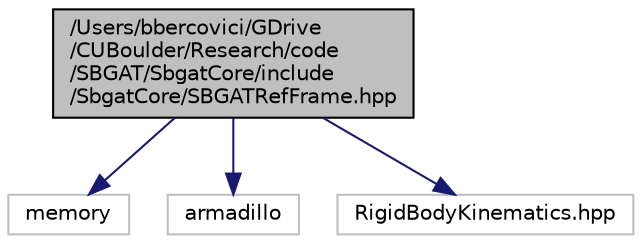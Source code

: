 digraph "/Users/bbercovici/GDrive/CUBoulder/Research/code/SBGAT/SbgatCore/include/SbgatCore/SBGATRefFrame.hpp"
{
 // LATEX_PDF_SIZE
  edge [fontname="Helvetica",fontsize="10",labelfontname="Helvetica",labelfontsize="10"];
  node [fontname="Helvetica",fontsize="10",shape=record];
  Node0 [label="/Users/bbercovici/GDrive\l/CUBoulder/Research/code\l/SBGAT/SbgatCore/include\l/SbgatCore/SBGATRefFrame.hpp",height=0.2,width=0.4,color="black", fillcolor="grey75", style="filled", fontcolor="black",tooltip=" "];
  Node0 -> Node1 [color="midnightblue",fontsize="10",style="solid",fontname="Helvetica"];
  Node1 [label="memory",height=0.2,width=0.4,color="grey75", fillcolor="white", style="filled",tooltip=" "];
  Node0 -> Node2 [color="midnightblue",fontsize="10",style="solid",fontname="Helvetica"];
  Node2 [label="armadillo",height=0.2,width=0.4,color="grey75", fillcolor="white", style="filled",tooltip=" "];
  Node0 -> Node3 [color="midnightblue",fontsize="10",style="solid",fontname="Helvetica"];
  Node3 [label="RigidBodyKinematics.hpp",height=0.2,width=0.4,color="grey75", fillcolor="white", style="filled",tooltip=" "];
}
